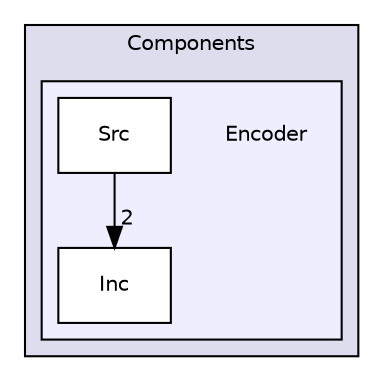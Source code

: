 digraph "/home/krzy5z70f/Documents/Semestr_5/SM_laboratoria/RWACS/STM32_firmware/Components/Encoder" {
  compound=true
  node [ fontsize="10", fontname="Helvetica"];
  edge [ labelfontsize="10", labelfontname="Helvetica"];
  subgraph clusterdir_51c6471e9ff1fde0f9aea20ca817e4f0 {
    graph [ bgcolor="#ddddee", pencolor="black", label="Components" fontname="Helvetica", fontsize="10", URL="dir_51c6471e9ff1fde0f9aea20ca817e4f0.html"]
  subgraph clusterdir_ce406a3de306f08bd4bd16ec79dc1f7b {
    graph [ bgcolor="#eeeeff", pencolor="black", label="" URL="dir_ce406a3de306f08bd4bd16ec79dc1f7b.html"];
    dir_ce406a3de306f08bd4bd16ec79dc1f7b [shape=plaintext label="Encoder"];
  dir_ba87a8ac8d221c2256166852464126dd [shape=box label="Inc" fillcolor="white" style="filled" URL="dir_ba87a8ac8d221c2256166852464126dd.html"];
  dir_b5f268e115f986a952c4da6a5675c035 [shape=box label="Src" fillcolor="white" style="filled" URL="dir_b5f268e115f986a952c4da6a5675c035.html"];
  }
  }
  dir_b5f268e115f986a952c4da6a5675c035->dir_ba87a8ac8d221c2256166852464126dd [headlabel="2", labeldistance=1.5 headhref="dir_000010_000009.html"];
}
